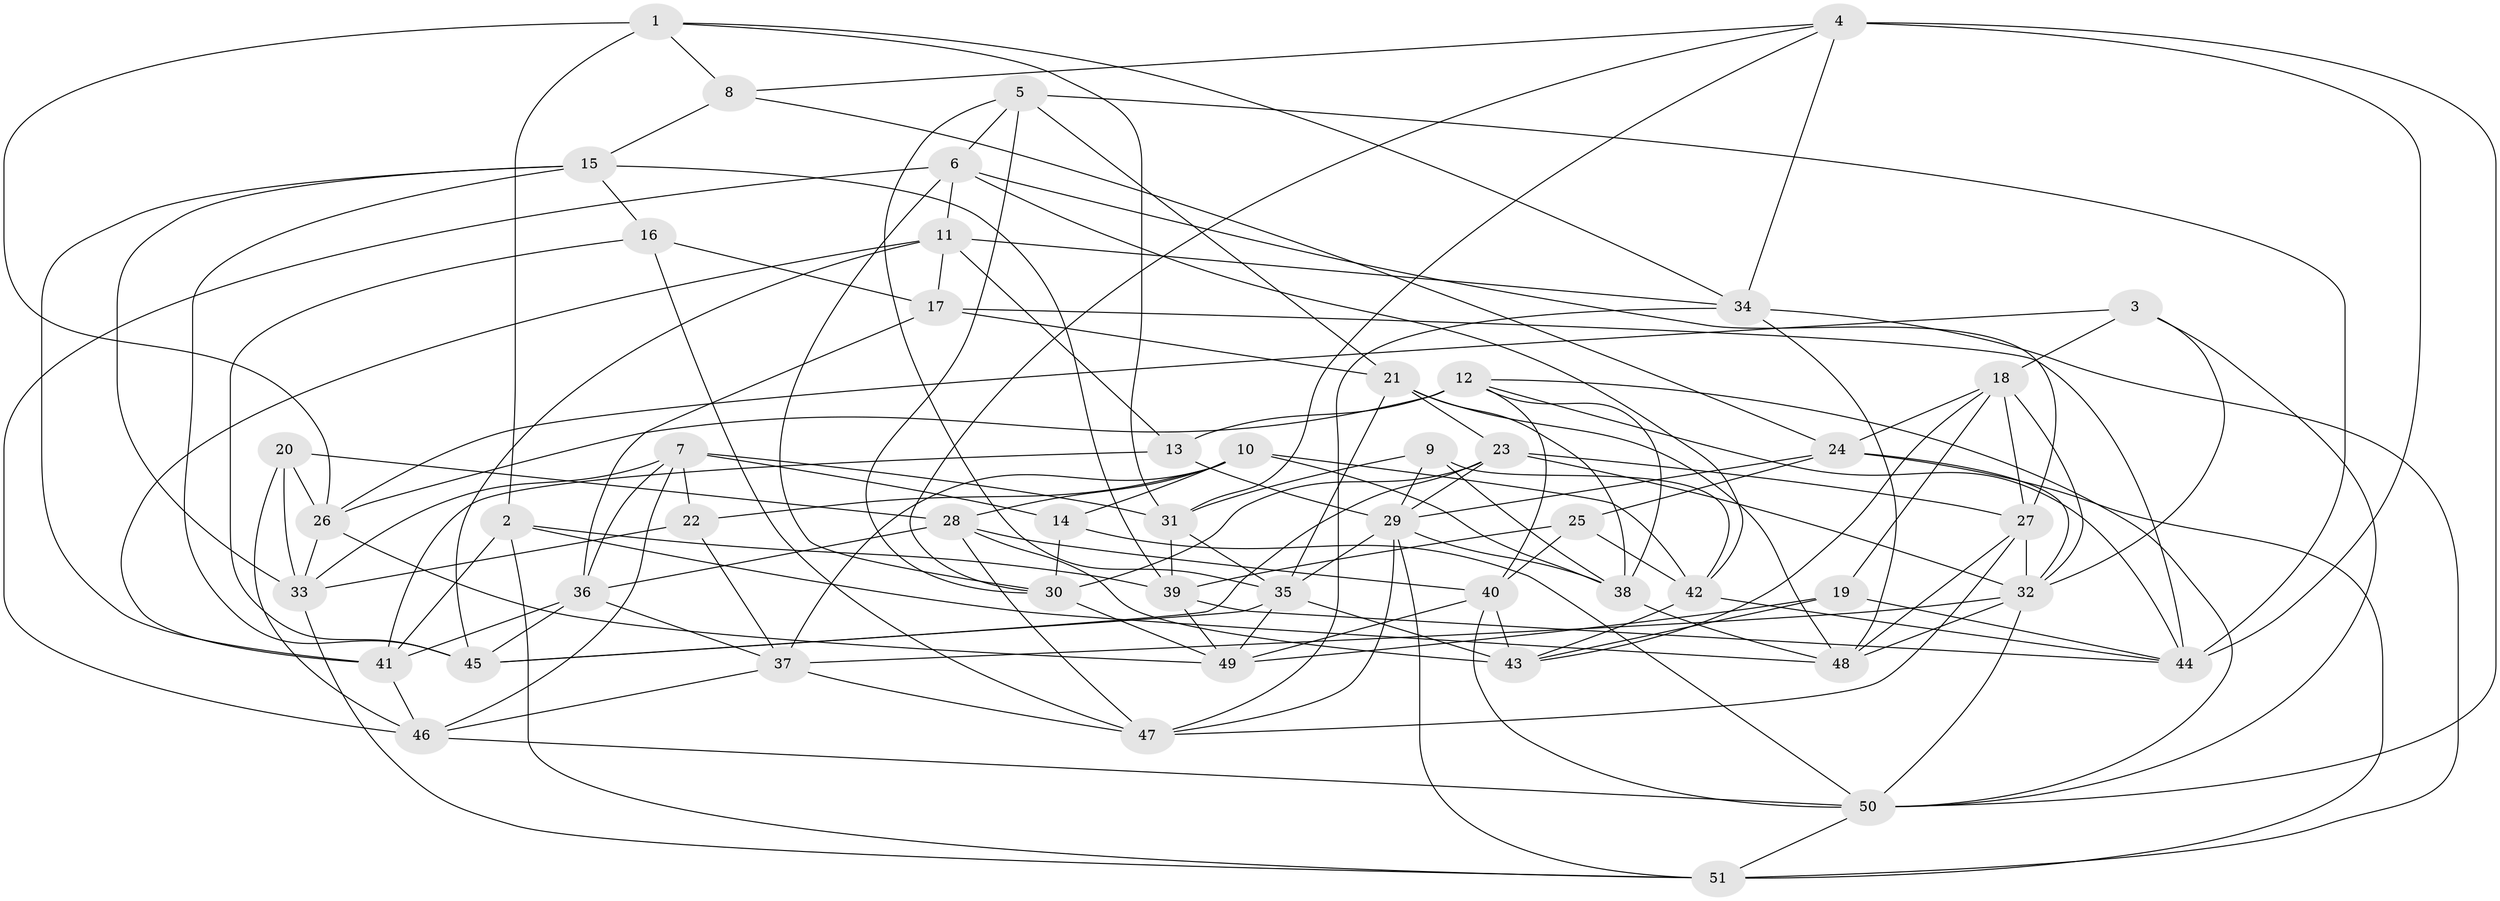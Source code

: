 // original degree distribution, {4: 1.0}
// Generated by graph-tools (version 1.1) at 2025/50/03/09/25 03:50:54]
// undirected, 51 vertices, 145 edges
graph export_dot {
graph [start="1"]
  node [color=gray90,style=filled];
  1;
  2;
  3;
  4;
  5;
  6;
  7;
  8;
  9;
  10;
  11;
  12;
  13;
  14;
  15;
  16;
  17;
  18;
  19;
  20;
  21;
  22;
  23;
  24;
  25;
  26;
  27;
  28;
  29;
  30;
  31;
  32;
  33;
  34;
  35;
  36;
  37;
  38;
  39;
  40;
  41;
  42;
  43;
  44;
  45;
  46;
  47;
  48;
  49;
  50;
  51;
  1 -- 2 [weight=2.0];
  1 -- 8 [weight=1.0];
  1 -- 26 [weight=1.0];
  1 -- 31 [weight=1.0];
  1 -- 34 [weight=1.0];
  2 -- 39 [weight=1.0];
  2 -- 41 [weight=1.0];
  2 -- 48 [weight=1.0];
  2 -- 51 [weight=1.0];
  3 -- 18 [weight=1.0];
  3 -- 26 [weight=1.0];
  3 -- 32 [weight=1.0];
  3 -- 50 [weight=1.0];
  4 -- 8 [weight=1.0];
  4 -- 30 [weight=1.0];
  4 -- 31 [weight=1.0];
  4 -- 34 [weight=1.0];
  4 -- 44 [weight=1.0];
  4 -- 50 [weight=1.0];
  5 -- 6 [weight=1.0];
  5 -- 21 [weight=1.0];
  5 -- 30 [weight=1.0];
  5 -- 35 [weight=2.0];
  5 -- 44 [weight=1.0];
  6 -- 11 [weight=1.0];
  6 -- 27 [weight=1.0];
  6 -- 30 [weight=1.0];
  6 -- 42 [weight=1.0];
  6 -- 46 [weight=1.0];
  7 -- 14 [weight=1.0];
  7 -- 22 [weight=1.0];
  7 -- 31 [weight=1.0];
  7 -- 33 [weight=1.0];
  7 -- 36 [weight=1.0];
  7 -- 46 [weight=1.0];
  8 -- 15 [weight=1.0];
  8 -- 24 [weight=1.0];
  9 -- 29 [weight=1.0];
  9 -- 31 [weight=1.0];
  9 -- 38 [weight=1.0];
  9 -- 42 [weight=1.0];
  10 -- 14 [weight=1.0];
  10 -- 22 [weight=1.0];
  10 -- 28 [weight=1.0];
  10 -- 37 [weight=1.0];
  10 -- 38 [weight=1.0];
  10 -- 42 [weight=1.0];
  11 -- 13 [weight=1.0];
  11 -- 17 [weight=1.0];
  11 -- 34 [weight=1.0];
  11 -- 41 [weight=1.0];
  11 -- 45 [weight=1.0];
  12 -- 13 [weight=1.0];
  12 -- 26 [weight=1.0];
  12 -- 38 [weight=1.0];
  12 -- 40 [weight=1.0];
  12 -- 44 [weight=1.0];
  12 -- 50 [weight=1.0];
  13 -- 29 [weight=1.0];
  13 -- 41 [weight=1.0];
  14 -- 30 [weight=1.0];
  14 -- 50 [weight=1.0];
  15 -- 16 [weight=1.0];
  15 -- 33 [weight=1.0];
  15 -- 39 [weight=1.0];
  15 -- 41 [weight=1.0];
  15 -- 45 [weight=1.0];
  16 -- 17 [weight=1.0];
  16 -- 45 [weight=1.0];
  16 -- 47 [weight=1.0];
  17 -- 21 [weight=1.0];
  17 -- 36 [weight=1.0];
  17 -- 44 [weight=2.0];
  18 -- 19 [weight=1.0];
  18 -- 24 [weight=1.0];
  18 -- 27 [weight=1.0];
  18 -- 32 [weight=1.0];
  18 -- 43 [weight=1.0];
  19 -- 43 [weight=1.0];
  19 -- 44 [weight=1.0];
  19 -- 49 [weight=1.0];
  20 -- 26 [weight=1.0];
  20 -- 28 [weight=1.0];
  20 -- 33 [weight=1.0];
  20 -- 46 [weight=1.0];
  21 -- 23 [weight=1.0];
  21 -- 35 [weight=1.0];
  21 -- 38 [weight=1.0];
  21 -- 48 [weight=1.0];
  22 -- 33 [weight=1.0];
  22 -- 37 [weight=1.0];
  23 -- 27 [weight=1.0];
  23 -- 29 [weight=1.0];
  23 -- 30 [weight=1.0];
  23 -- 32 [weight=1.0];
  23 -- 45 [weight=1.0];
  24 -- 25 [weight=1.0];
  24 -- 29 [weight=1.0];
  24 -- 32 [weight=1.0];
  24 -- 51 [weight=1.0];
  25 -- 39 [weight=1.0];
  25 -- 40 [weight=1.0];
  25 -- 42 [weight=1.0];
  26 -- 33 [weight=1.0];
  26 -- 49 [weight=1.0];
  27 -- 32 [weight=1.0];
  27 -- 47 [weight=1.0];
  27 -- 48 [weight=1.0];
  28 -- 36 [weight=1.0];
  28 -- 40 [weight=1.0];
  28 -- 43 [weight=1.0];
  28 -- 47 [weight=1.0];
  29 -- 35 [weight=1.0];
  29 -- 38 [weight=1.0];
  29 -- 47 [weight=1.0];
  29 -- 51 [weight=1.0];
  30 -- 49 [weight=1.0];
  31 -- 35 [weight=1.0];
  31 -- 39 [weight=1.0];
  32 -- 37 [weight=1.0];
  32 -- 48 [weight=1.0];
  32 -- 50 [weight=1.0];
  33 -- 51 [weight=1.0];
  34 -- 47 [weight=1.0];
  34 -- 48 [weight=1.0];
  34 -- 51 [weight=1.0];
  35 -- 43 [weight=1.0];
  35 -- 45 [weight=1.0];
  35 -- 49 [weight=1.0];
  36 -- 37 [weight=1.0];
  36 -- 41 [weight=1.0];
  36 -- 45 [weight=1.0];
  37 -- 46 [weight=1.0];
  37 -- 47 [weight=1.0];
  38 -- 48 [weight=1.0];
  39 -- 44 [weight=1.0];
  39 -- 49 [weight=1.0];
  40 -- 43 [weight=1.0];
  40 -- 49 [weight=1.0];
  40 -- 50 [weight=1.0];
  41 -- 46 [weight=1.0];
  42 -- 43 [weight=1.0];
  42 -- 44 [weight=1.0];
  46 -- 50 [weight=1.0];
  50 -- 51 [weight=1.0];
}
